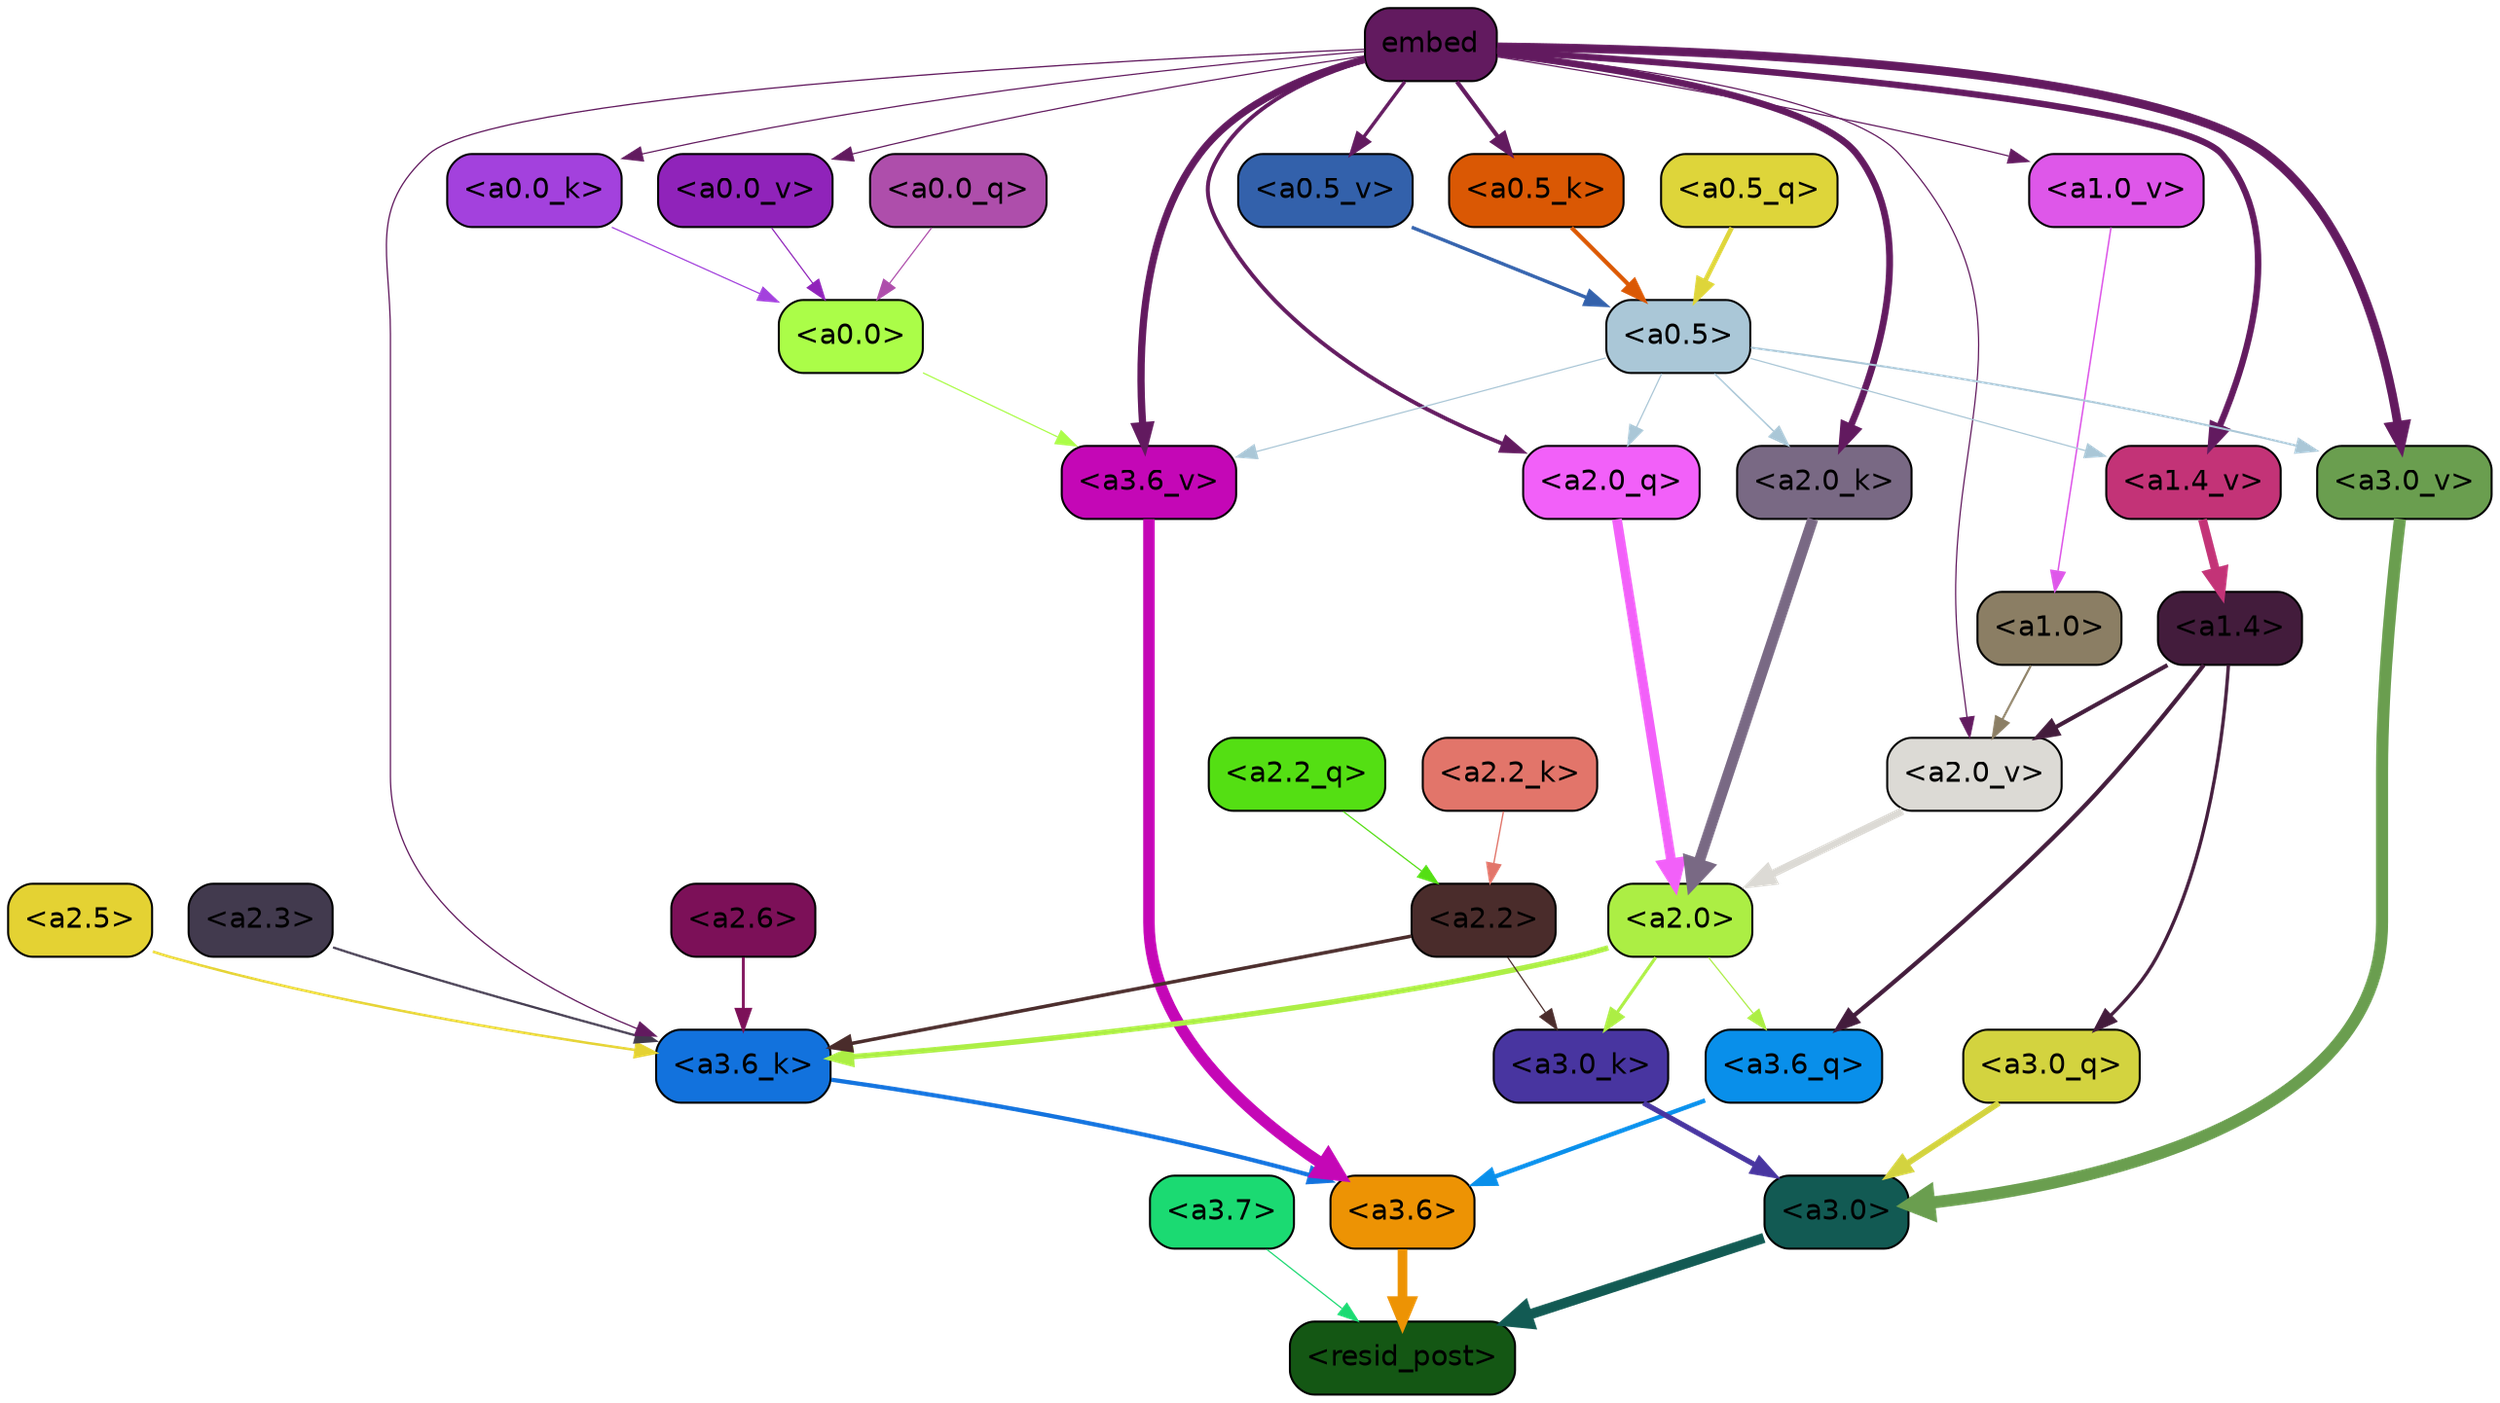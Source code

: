 strict digraph "" {
	graph [bgcolor=transparent,
		layout=dot,
		overlap=false,
		splines=true
	];
	"<a3.7>"	[color=black,
		fillcolor="#1bda72",
		fontname=Helvetica,
		shape=box,
		style="filled, rounded"];
	"<resid_post>"	[color=black,
		fillcolor="#145714",
		fontname=Helvetica,
		shape=box,
		style="filled, rounded"];
	"<a3.7>" -> "<resid_post>"	[color="#1bda72",
		penwidth=0.6];
	"<a3.6>"	[color=black,
		fillcolor="#ed9304",
		fontname=Helvetica,
		shape=box,
		style="filled, rounded"];
	"<a3.6>" -> "<resid_post>"	[color="#ed9304",
		penwidth=4.748674273490906];
	"<a3.0>"	[color=black,
		fillcolor="#125a53",
		fontname=Helvetica,
		shape=box,
		style="filled, rounded"];
	"<a3.0>" -> "<resid_post>"	[color="#125a53",
		penwidth=5.004031300544739];
	"<a3.6_q>"	[color=black,
		fillcolor="#098fea",
		fontname=Helvetica,
		shape=box,
		style="filled, rounded"];
	"<a3.6_q>" -> "<a3.6>"	[color="#098fea",
		penwidth=2.1656854450702667];
	"<a3.0_q>"	[color=black,
		fillcolor="#d3d33f",
		fontname=Helvetica,
		shape=box,
		style="filled, rounded"];
	"<a3.0_q>" -> "<a3.0>"	[color="#d3d33f",
		penwidth=2.95696559548378];
	"<a3.6_k>"	[color=black,
		fillcolor="#1272dd",
		fontname=Helvetica,
		shape=box,
		style="filled, rounded"];
	"<a3.6_k>" -> "<a3.6>"	[color="#1272dd",
		penwidth=2.086437076330185];
	"<a3.0_k>"	[color=black,
		fillcolor="#4835a0",
		fontname=Helvetica,
		shape=box,
		style="filled, rounded"];
	"<a3.0_k>" -> "<a3.0>"	[color="#4835a0",
		penwidth=2.5988530814647675];
	"<a3.6_v>"	[color=black,
		fillcolor="#c407b6",
		fontname=Helvetica,
		shape=box,
		style="filled, rounded"];
	"<a3.6_v>" -> "<a3.6>"	[color="#c407b6",
		penwidth=5.669987380504608];
	"<a3.0_v>"	[color=black,
		fillcolor="#6a9e4f",
		fontname=Helvetica,
		shape=box,
		style="filled, rounded"];
	"<a3.0_v>" -> "<a3.0>"	[color="#6a9e4f",
		penwidth=5.9515902400016785];
	"<a2.0>"	[color=black,
		fillcolor="#acee44",
		fontname=Helvetica,
		shape=box,
		style="filled, rounded"];
	"<a2.0>" -> "<a3.6_q>"	[color="#acee44",
		penwidth=0.6];
	"<a2.0>" -> "<a3.6_k>"	[color="#acee44",
		penwidth=2.6423546075820923];
	"<a2.0>" -> "<a3.0_k>"	[color="#acee44",
		penwidth=1.5482127666473389];
	"<a1.4>"	[color=black,
		fillcolor="#431c3c",
		fontname=Helvetica,
		shape=box,
		style="filled, rounded"];
	"<a1.4>" -> "<a3.6_q>"	[color="#431c3c",
		penwidth=2.1035547256469727];
	"<a1.4>" -> "<a3.0_q>"	[color="#431c3c",
		penwidth=1.6541699171066284];
	"<a2.0_v>"	[color=black,
		fillcolor="#dcdad5",
		fontname=Helvetica,
		shape=box,
		style="filled, rounded"];
	"<a1.4>" -> "<a2.0_v>"	[color="#431c3c",
		penwidth=2.048949420452118];
	"<a2.6>"	[color=black,
		fillcolor="#7c1058",
		fontname=Helvetica,
		shape=box,
		style="filled, rounded"];
	"<a2.6>" -> "<a3.6_k>"	[color="#7c1058",
		penwidth=1.3718644380569458];
	"<a2.5>"	[color=black,
		fillcolor="#e4d233",
		fontname=Helvetica,
		shape=box,
		style="filled, rounded"];
	"<a2.5>" -> "<a3.6_k>"	[color="#e4d233",
		penwidth=1.231603980064392];
	"<a2.3>"	[color=black,
		fillcolor="#423a4e",
		fontname=Helvetica,
		shape=box,
		style="filled, rounded"];
	"<a2.3>" -> "<a3.6_k>"	[color="#423a4e",
		penwidth=1.1117559671401978];
	"<a2.2>"	[color=black,
		fillcolor="#4a2c2b",
		fontname=Helvetica,
		shape=box,
		style="filled, rounded"];
	"<a2.2>" -> "<a3.6_k>"	[color="#4a2c2b",
		penwidth=1.7315057516098022];
	"<a2.2>" -> "<a3.0_k>"	[color="#4a2c2b",
		penwidth=0.6];
	embed	[color=black,
		fillcolor="#621a5f",
		fontname=Helvetica,
		shape=box,
		style="filled, rounded"];
	embed -> "<a3.6_k>"	[color="#621a5f",
		penwidth=0.6229734420776367];
	embed -> "<a3.6_v>"	[color="#621a5f",
		penwidth=3.56406831741333];
	embed -> "<a3.0_v>"	[color="#621a5f",
		penwidth=4.293717980384827];
	"<a2.0_q>"	[color=black,
		fillcolor="#f260f9",
		fontname=Helvetica,
		shape=box,
		style="filled, rounded"];
	embed -> "<a2.0_q>"	[color="#621a5f",
		penwidth=1.9479764699935913];
	"<a2.0_k>"	[color=black,
		fillcolor="#796984",
		fontname=Helvetica,
		shape=box,
		style="filled, rounded"];
	embed -> "<a2.0_k>"	[color="#621a5f",
		penwidth=3.348647713661194];
	embed -> "<a2.0_v>"	[color="#621a5f",
		penwidth=0.6];
	"<a1.4_v>"	[color=black,
		fillcolor="#c33377",
		fontname=Helvetica,
		shape=box,
		style="filled, rounded"];
	embed -> "<a1.4_v>"	[color="#621a5f",
		penwidth=3.1658360958099365];
	"<a1.0_v>"	[color=black,
		fillcolor="#de57e9",
		fontname=Helvetica,
		shape=box,
		style="filled, rounded"];
	embed -> "<a1.0_v>"	[color="#621a5f",
		penwidth=0.6];
	"<a0.5_k>"	[color=black,
		fillcolor="#da5804",
		fontname=Helvetica,
		shape=box,
		style="filled, rounded"];
	embed -> "<a0.5_k>"	[color="#621a5f",
		penwidth=2.0782761573791504];
	"<a0.0_k>"	[color=black,
		fillcolor="#a341dd",
		fontname=Helvetica,
		shape=box,
		style="filled, rounded"];
	embed -> "<a0.0_k>"	[color="#621a5f",
		penwidth=0.6];
	"<a0.5_v>"	[color=black,
		fillcolor="#3361ab",
		fontname=Helvetica,
		shape=box,
		style="filled, rounded"];
	embed -> "<a0.5_v>"	[color="#621a5f",
		penwidth=1.6795666217803955];
	"<a0.0_v>"	[color=black,
		fillcolor="#9023ba",
		fontname=Helvetica,
		shape=box,
		style="filled, rounded"];
	embed -> "<a0.0_v>"	[color="#621a5f",
		penwidth=0.6];
	"<a0.5>"	[color=black,
		fillcolor="#aac7d7",
		fontname=Helvetica,
		shape=box,
		style="filled, rounded"];
	"<a0.5>" -> "<a3.6_v>"	[color="#aac7d7",
		penwidth=0.6];
	"<a0.5>" -> "<a3.0_v>"	[color="#aac7d7",
		penwidth=0.9916514158248901];
	"<a0.5>" -> "<a2.0_q>"	[color="#aac7d7",
		penwidth=0.6];
	"<a0.5>" -> "<a2.0_k>"	[color="#aac7d7",
		penwidth=0.7479127645492554];
	"<a0.5>" -> "<a1.4_v>"	[color="#aac7d7",
		penwidth=0.6];
	"<a0.0>"	[color=black,
		fillcolor="#abfd48",
		fontname=Helvetica,
		shape=box,
		style="filled, rounded"];
	"<a0.0>" -> "<a3.6_v>"	[color="#abfd48",
		penwidth=0.6];
	"<a2.2_q>"	[color=black,
		fillcolor="#54df13",
		fontname=Helvetica,
		shape=box,
		style="filled, rounded"];
	"<a2.2_q>" -> "<a2.2>"	[color="#54df13",
		penwidth=0.6068362593650818];
	"<a2.0_q>" -> "<a2.0>"	[color="#f260f9",
		penwidth=4.801594913005829];
	"<a2.2_k>"	[color=black,
		fillcolor="#e2756a",
		fontname=Helvetica,
		shape=box,
		style="filled, rounded"];
	"<a2.2_k>" -> "<a2.2>"	[color="#e2756a",
		penwidth=0.6648573875427246];
	"<a2.0_k>" -> "<a2.0>"	[color="#796984",
		penwidth=5.364346981048584];
	"<a2.0_v>" -> "<a2.0>"	[color="#dcdad5",
		penwidth=3.76983106136322];
	"<a1.0>"	[color=black,
		fillcolor="#8b7e64",
		fontname=Helvetica,
		shape=box,
		style="filled, rounded"];
	"<a1.0>" -> "<a2.0_v>"	[color="#8b7e64",
		penwidth=1.0333166718482971];
	"<a1.4_v>" -> "<a1.4>"	[color="#c33377",
		penwidth=4.295930981636047];
	"<a1.0_v>" -> "<a1.0>"	[color="#de57e9",
		penwidth=0.7506231069564819];
	"<a0.5_q>"	[color=black,
		fillcolor="#ded53a",
		fontname=Helvetica,
		shape=box,
		style="filled, rounded"];
	"<a0.5_q>" -> "<a0.5>"	[color="#ded53a",
		penwidth=2.30334210395813];
	"<a0.0_q>"	[color=black,
		fillcolor="#ae4eab",
		fontname=Helvetica,
		shape=box,
		style="filled, rounded"];
	"<a0.0_q>" -> "<a0.0>"	[color="#ae4eab",
		penwidth=0.6];
	"<a0.5_k>" -> "<a0.5>"	[color="#da5804",
		penwidth=2.078277349472046];
	"<a0.0_k>" -> "<a0.0>"	[color="#a341dd",
		penwidth=0.6];
	"<a0.5_v>" -> "<a0.5>"	[color="#3361ab",
		penwidth=1.6795680522918701];
	"<a0.0_v>" -> "<a0.0>"	[color="#9023ba",
		penwidth=0.6];
}
